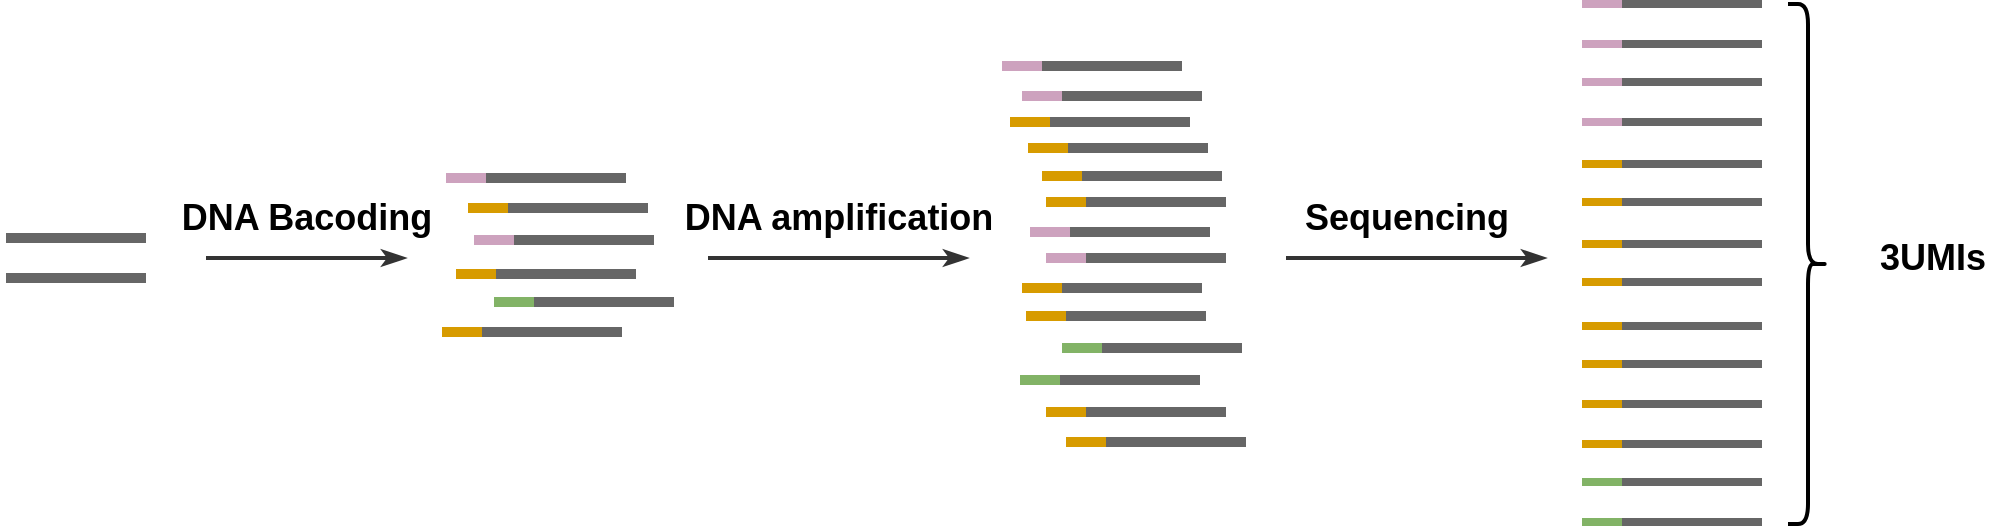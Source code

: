 <mxfile version="18.1.3" type="github">
  <diagram id="hOID2NO2qhy8Afpl9kij" name="Page-1">
    <mxGraphModel dx="1203" dy="731" grid="1" gridSize="10" guides="1" tooltips="1" connect="1" arrows="1" fold="1" page="1" pageScale="1" pageWidth="827" pageHeight="1169" math="0" shadow="0">
      <root>
        <mxCell id="0" />
        <mxCell id="1" parent="0" />
        <mxCell id="WEG5uXrDfeSpom00rCed-1" value="" style="endArrow=none;html=1;rounded=0;strokeWidth=5;strokeColor=#666666;jumpSize=10;shadow=0;arcSize=30;" edge="1" parent="1">
          <mxGeometry width="50" height="50" relative="1" as="geometry">
            <mxPoint x="50" y="350" as="sourcePoint" />
            <mxPoint x="120" y="350" as="targetPoint" />
          </mxGeometry>
        </mxCell>
        <mxCell id="WEG5uXrDfeSpom00rCed-2" value="" style="endArrow=none;html=1;rounded=0;strokeWidth=5;strokeColor=#666666;jumpSize=10;shadow=0;arcSize=30;" edge="1" parent="1">
          <mxGeometry width="50" height="50" relative="1" as="geometry">
            <mxPoint x="50" y="370" as="sourcePoint" />
            <mxPoint x="120" y="370" as="targetPoint" />
          </mxGeometry>
        </mxCell>
        <mxCell id="WEG5uXrDfeSpom00rCed-8" value="" style="endArrow=none;html=1;rounded=0;strokeWidth=5;strokeColor=#666666;" edge="1" parent="1">
          <mxGeometry width="50" height="50" relative="1" as="geometry">
            <mxPoint x="304" y="351" as="sourcePoint" />
            <mxPoint x="374" y="351" as="targetPoint" />
          </mxGeometry>
        </mxCell>
        <mxCell id="WEG5uXrDfeSpom00rCed-9" value="" style="endArrow=none;html=1;rounded=0;strokeWidth=5;strokeColor=#666666;" edge="1" parent="1">
          <mxGeometry width="50" height="50" relative="1" as="geometry">
            <mxPoint x="290" y="320" as="sourcePoint" />
            <mxPoint x="360" y="320" as="targetPoint" />
          </mxGeometry>
        </mxCell>
        <mxCell id="WEG5uXrDfeSpom00rCed-10" value="" style="endArrow=none;html=1;rounded=0;strokeWidth=5;strokeColor=#666666;" edge="1" parent="1">
          <mxGeometry width="50" height="50" relative="1" as="geometry">
            <mxPoint x="301" y="335" as="sourcePoint" />
            <mxPoint x="371" y="335" as="targetPoint" />
          </mxGeometry>
        </mxCell>
        <mxCell id="WEG5uXrDfeSpom00rCed-11" value="" style="endArrow=none;html=1;rounded=0;strokeWidth=5;strokeColor=#666666;" edge="1" parent="1">
          <mxGeometry width="50" height="50" relative="1" as="geometry">
            <mxPoint x="295" y="368" as="sourcePoint" />
            <mxPoint x="365" y="368" as="targetPoint" />
          </mxGeometry>
        </mxCell>
        <mxCell id="WEG5uXrDfeSpom00rCed-12" value="" style="endArrow=none;html=1;rounded=0;strokeWidth=5;strokeColor=#666666;" edge="1" parent="1">
          <mxGeometry width="50" height="50" relative="1" as="geometry">
            <mxPoint x="288" y="397" as="sourcePoint" />
            <mxPoint x="358" y="397" as="targetPoint" />
          </mxGeometry>
        </mxCell>
        <mxCell id="WEG5uXrDfeSpom00rCed-13" value="" style="endArrow=none;html=1;rounded=0;strokeWidth=5;strokeColor=#666666;" edge="1" parent="1">
          <mxGeometry width="50" height="50" relative="1" as="geometry">
            <mxPoint x="314" y="382" as="sourcePoint" />
            <mxPoint x="384" y="382" as="targetPoint" />
          </mxGeometry>
        </mxCell>
        <mxCell id="WEG5uXrDfeSpom00rCed-18" value="" style="endArrow=none;html=1;rounded=0;strokeWidth=5;strokeColor=#CDA2BE;" edge="1" parent="1">
          <mxGeometry width="50" height="50" relative="1" as="geometry">
            <mxPoint x="284" y="351" as="sourcePoint" />
            <mxPoint x="304" y="351" as="targetPoint" />
          </mxGeometry>
        </mxCell>
        <mxCell id="WEG5uXrDfeSpom00rCed-19" value="" style="endArrow=none;html=1;rounded=0;strokeWidth=5;strokeColor=#CDA2BE;fillColor=#e1d5e7;" edge="1" parent="1">
          <mxGeometry width="50" height="50" relative="1" as="geometry">
            <mxPoint x="270" y="320" as="sourcePoint" />
            <mxPoint x="290" y="320" as="targetPoint" />
          </mxGeometry>
        </mxCell>
        <mxCell id="WEG5uXrDfeSpom00rCed-20" value="" style="endArrow=none;html=1;rounded=0;strokeWidth=5;strokeColor=#d79b00;fillColor=#ffe6cc;" edge="1" parent="1">
          <mxGeometry width="50" height="50" relative="1" as="geometry">
            <mxPoint x="281" y="335" as="sourcePoint" />
            <mxPoint x="301" y="335" as="targetPoint" />
          </mxGeometry>
        </mxCell>
        <mxCell id="WEG5uXrDfeSpom00rCed-21" value="" style="endArrow=none;html=1;rounded=0;strokeWidth=5;strokeColor=#d79b00;fillColor=#ffe6cc;" edge="1" parent="1">
          <mxGeometry width="50" height="50" relative="1" as="geometry">
            <mxPoint x="275" y="368" as="sourcePoint" />
            <mxPoint x="295" y="368" as="targetPoint" />
          </mxGeometry>
        </mxCell>
        <mxCell id="WEG5uXrDfeSpom00rCed-22" value="" style="endArrow=none;html=1;rounded=0;strokeWidth=5;strokeColor=#d79b00;fillColor=#ffe6cc;" edge="1" parent="1">
          <mxGeometry width="50" height="50" relative="1" as="geometry">
            <mxPoint x="268" y="397" as="sourcePoint" />
            <mxPoint x="288" y="397" as="targetPoint" />
          </mxGeometry>
        </mxCell>
        <mxCell id="WEG5uXrDfeSpom00rCed-23" value="" style="endArrow=none;html=1;rounded=0;strokeWidth=5;strokeColor=#82b366;fillColor=#d5e8d4;" edge="1" parent="1">
          <mxGeometry width="50" height="50" relative="1" as="geometry">
            <mxPoint x="294" y="382" as="sourcePoint" />
            <mxPoint x="314" y="382" as="targetPoint" />
          </mxGeometry>
        </mxCell>
        <mxCell id="WEG5uXrDfeSpom00rCed-26" value="" style="endArrow=none;html=1;rounded=0;strokeWidth=4;strokeColor=#666666;" edge="1" parent="1">
          <mxGeometry width="50" height="50" relative="1" as="geometry">
            <mxPoint x="858" y="233" as="sourcePoint" />
            <mxPoint x="928" y="233" as="targetPoint" />
          </mxGeometry>
        </mxCell>
        <mxCell id="WEG5uXrDfeSpom00rCed-27" value="" style="endArrow=none;html=1;rounded=0;strokeWidth=4;strokeColor=#666666;" edge="1" parent="1">
          <mxGeometry width="50" height="50" relative="1" as="geometry">
            <mxPoint x="857" y="253" as="sourcePoint" />
            <mxPoint x="928" y="253" as="targetPoint" />
          </mxGeometry>
        </mxCell>
        <mxCell id="WEG5uXrDfeSpom00rCed-28" value="" style="endArrow=none;html=1;rounded=0;strokeWidth=4;strokeColor=#666666;" edge="1" parent="1">
          <mxGeometry width="50" height="50" relative="1" as="geometry">
            <mxPoint x="858" y="313" as="sourcePoint" />
            <mxPoint x="928" y="313" as="targetPoint" />
          </mxGeometry>
        </mxCell>
        <mxCell id="WEG5uXrDfeSpom00rCed-29" value="" style="endArrow=none;html=1;rounded=0;strokeWidth=4;strokeColor=#666666;" edge="1" parent="1">
          <mxGeometry width="50" height="50" relative="1" as="geometry">
            <mxPoint x="857" y="332" as="sourcePoint" />
            <mxPoint x="928" y="332" as="targetPoint" />
          </mxGeometry>
        </mxCell>
        <mxCell id="WEG5uXrDfeSpom00rCed-30" value="" style="endArrow=none;html=1;rounded=0;strokeWidth=4;strokeColor=#666666;" edge="1" parent="1">
          <mxGeometry width="50" height="50" relative="1" as="geometry">
            <mxPoint x="857" y="353" as="sourcePoint" />
            <mxPoint x="928" y="353" as="targetPoint" />
          </mxGeometry>
        </mxCell>
        <mxCell id="WEG5uXrDfeSpom00rCed-31" value="" style="endArrow=none;html=1;rounded=0;strokeWidth=4;strokeColor=#666666;" edge="1" parent="1">
          <mxGeometry width="50" height="50" relative="1" as="geometry">
            <mxPoint x="858" y="472" as="sourcePoint" />
            <mxPoint x="928" y="472" as="targetPoint" />
          </mxGeometry>
        </mxCell>
        <mxCell id="WEG5uXrDfeSpom00rCed-32" value="" style="endArrow=none;html=1;rounded=0;strokeWidth=4;strokeColor=#CDA2BE;" edge="1" parent="1">
          <mxGeometry width="50" height="50" relative="1" as="geometry">
            <mxPoint x="838" y="233" as="sourcePoint" />
            <mxPoint x="858" y="233" as="targetPoint" />
          </mxGeometry>
        </mxCell>
        <mxCell id="WEG5uXrDfeSpom00rCed-33" value="" style="endArrow=none;html=1;rounded=0;strokeWidth=4;strokeColor=#CDA2BE;fillColor=#e1d5e7;" edge="1" parent="1">
          <mxGeometry width="50" height="50" relative="1" as="geometry">
            <mxPoint x="838" y="253" as="sourcePoint" />
            <mxPoint x="858" y="253" as="targetPoint" />
          </mxGeometry>
        </mxCell>
        <mxCell id="WEG5uXrDfeSpom00rCed-34" value="" style="endArrow=none;html=1;rounded=0;strokeWidth=4;strokeColor=#d79b00;fillColor=#ffe6cc;" edge="1" parent="1">
          <mxGeometry width="50" height="50" relative="1" as="geometry">
            <mxPoint x="838" y="313" as="sourcePoint" />
            <mxPoint x="858" y="313" as="targetPoint" />
          </mxGeometry>
        </mxCell>
        <mxCell id="WEG5uXrDfeSpom00rCed-35" value="" style="endArrow=none;html=1;rounded=0;strokeWidth=4;strokeColor=#d79b00;fillColor=#ffe6cc;" edge="1" parent="1">
          <mxGeometry width="50" height="50" relative="1" as="geometry">
            <mxPoint x="838" y="332" as="sourcePoint" />
            <mxPoint x="858" y="332" as="targetPoint" />
          </mxGeometry>
        </mxCell>
        <mxCell id="WEG5uXrDfeSpom00rCed-36" value="" style="endArrow=none;html=1;rounded=0;strokeWidth=4;strokeColor=#d79b00;fillColor=#ffe6cc;" edge="1" parent="1">
          <mxGeometry width="50" height="50" relative="1" as="geometry">
            <mxPoint x="838" y="353" as="sourcePoint" />
            <mxPoint x="858" y="353" as="targetPoint" />
          </mxGeometry>
        </mxCell>
        <mxCell id="WEG5uXrDfeSpom00rCed-37" value="" style="endArrow=none;html=1;rounded=0;strokeWidth=4;strokeColor=#82b366;fillColor=#d5e8d4;" edge="1" parent="1">
          <mxGeometry width="50" height="50" relative="1" as="geometry">
            <mxPoint x="838" y="472" as="sourcePoint" />
            <mxPoint x="858" y="472" as="targetPoint" />
          </mxGeometry>
        </mxCell>
        <mxCell id="WEG5uXrDfeSpom00rCed-38" value="" style="endArrow=none;html=1;rounded=0;strokeWidth=4;strokeColor=#666666;" edge="1" parent="1">
          <mxGeometry width="50" height="50" relative="1" as="geometry">
            <mxPoint x="858" y="272" as="sourcePoint" />
            <mxPoint x="928" y="272" as="targetPoint" />
          </mxGeometry>
        </mxCell>
        <mxCell id="WEG5uXrDfeSpom00rCed-39" value="" style="endArrow=none;html=1;rounded=0;strokeWidth=4;strokeColor=#666666;" edge="1" parent="1">
          <mxGeometry width="50" height="50" relative="1" as="geometry">
            <mxPoint x="857" y="292" as="sourcePoint" />
            <mxPoint x="928" y="292" as="targetPoint" />
          </mxGeometry>
        </mxCell>
        <mxCell id="WEG5uXrDfeSpom00rCed-40" value="" style="endArrow=none;html=1;rounded=0;strokeWidth=4;strokeColor=#CDA2BE;" edge="1" parent="1">
          <mxGeometry width="50" height="50" relative="1" as="geometry">
            <mxPoint x="838" y="272" as="sourcePoint" />
            <mxPoint x="858" y="272" as="targetPoint" />
          </mxGeometry>
        </mxCell>
        <mxCell id="WEG5uXrDfeSpom00rCed-41" value="" style="endArrow=none;html=1;rounded=0;strokeWidth=4;strokeColor=#CDA2BE;fillColor=#e1d5e7;" edge="1" parent="1">
          <mxGeometry width="50" height="50" relative="1" as="geometry">
            <mxPoint x="838" y="292" as="sourcePoint" />
            <mxPoint x="858" y="292" as="targetPoint" />
          </mxGeometry>
        </mxCell>
        <mxCell id="WEG5uXrDfeSpom00rCed-42" value="" style="endArrow=none;html=1;rounded=0;strokeWidth=4;strokeColor=#666666;" edge="1" parent="1">
          <mxGeometry width="50" height="50" relative="1" as="geometry">
            <mxPoint x="858" y="372" as="sourcePoint" />
            <mxPoint x="928" y="372" as="targetPoint" />
          </mxGeometry>
        </mxCell>
        <mxCell id="WEG5uXrDfeSpom00rCed-43" value="" style="endArrow=none;html=1;rounded=0;strokeWidth=4;strokeColor=#666666;" edge="1" parent="1">
          <mxGeometry width="50" height="50" relative="1" as="geometry">
            <mxPoint x="857" y="394.0" as="sourcePoint" />
            <mxPoint x="928" y="394.0" as="targetPoint" />
          </mxGeometry>
        </mxCell>
        <mxCell id="WEG5uXrDfeSpom00rCed-44" value="" style="endArrow=none;html=1;rounded=0;strokeWidth=4;strokeColor=#666666;" edge="1" parent="1">
          <mxGeometry width="50" height="50" relative="1" as="geometry">
            <mxPoint x="857" y="413.0" as="sourcePoint" />
            <mxPoint x="928" y="413.0" as="targetPoint" />
          </mxGeometry>
        </mxCell>
        <mxCell id="WEG5uXrDfeSpom00rCed-45" value="" style="endArrow=none;html=1;rounded=0;strokeWidth=4;strokeColor=#d79b00;fillColor=#ffe6cc;" edge="1" parent="1">
          <mxGeometry width="50" height="50" relative="1" as="geometry">
            <mxPoint x="838" y="372" as="sourcePoint" />
            <mxPoint x="858" y="372" as="targetPoint" />
          </mxGeometry>
        </mxCell>
        <mxCell id="WEG5uXrDfeSpom00rCed-46" value="" style="endArrow=none;html=1;rounded=0;strokeWidth=4;strokeColor=#d79b00;fillColor=#ffe6cc;" edge="1" parent="1">
          <mxGeometry width="50" height="50" relative="1" as="geometry">
            <mxPoint x="838" y="394.0" as="sourcePoint" />
            <mxPoint x="858" y="394.0" as="targetPoint" />
          </mxGeometry>
        </mxCell>
        <mxCell id="WEG5uXrDfeSpom00rCed-47" value="" style="endArrow=none;html=1;rounded=0;strokeWidth=4;strokeColor=#d79b00;fillColor=#ffe6cc;" edge="1" parent="1">
          <mxGeometry width="50" height="50" relative="1" as="geometry">
            <mxPoint x="838" y="413.0" as="sourcePoint" />
            <mxPoint x="858" y="413.0" as="targetPoint" />
          </mxGeometry>
        </mxCell>
        <mxCell id="WEG5uXrDfeSpom00rCed-48" value="" style="endArrow=none;html=1;rounded=0;strokeWidth=4;strokeColor=#666666;" edge="1" parent="1">
          <mxGeometry width="50" height="50" relative="1" as="geometry">
            <mxPoint x="858" y="492.0" as="sourcePoint" />
            <mxPoint x="928" y="492.0" as="targetPoint" />
          </mxGeometry>
        </mxCell>
        <mxCell id="WEG5uXrDfeSpom00rCed-49" value="" style="endArrow=none;html=1;rounded=0;strokeWidth=4;strokeColor=#82b366;fillColor=#d5e8d4;" edge="1" parent="1">
          <mxGeometry width="50" height="50" relative="1" as="geometry">
            <mxPoint x="838" y="492.0" as="sourcePoint" />
            <mxPoint x="858" y="492.0" as="targetPoint" />
          </mxGeometry>
        </mxCell>
        <mxCell id="WEG5uXrDfeSpom00rCed-50" value="" style="endArrow=none;html=1;rounded=0;strokeWidth=4;strokeColor=#666666;" edge="1" parent="1">
          <mxGeometry width="50" height="50" relative="1" as="geometry">
            <mxPoint x="857" y="433.0" as="sourcePoint" />
            <mxPoint x="928" y="433.0" as="targetPoint" />
          </mxGeometry>
        </mxCell>
        <mxCell id="WEG5uXrDfeSpom00rCed-51" value="" style="endArrow=none;html=1;rounded=0;strokeWidth=4;strokeColor=#666666;" edge="1" parent="1">
          <mxGeometry width="50" height="50" relative="1" as="geometry">
            <mxPoint x="857" y="453.0" as="sourcePoint" />
            <mxPoint x="928" y="453.0" as="targetPoint" />
          </mxGeometry>
        </mxCell>
        <mxCell id="WEG5uXrDfeSpom00rCed-52" value="" style="endArrow=none;html=1;rounded=0;strokeWidth=4;strokeColor=#d79b00;fillColor=#ffe6cc;" edge="1" parent="1">
          <mxGeometry width="50" height="50" relative="1" as="geometry">
            <mxPoint x="838" y="433.0" as="sourcePoint" />
            <mxPoint x="858" y="433.0" as="targetPoint" />
          </mxGeometry>
        </mxCell>
        <mxCell id="WEG5uXrDfeSpom00rCed-53" value="" style="endArrow=none;html=1;rounded=0;strokeWidth=4;strokeColor=#d79b00;fillColor=#ffe6cc;" edge="1" parent="1">
          <mxGeometry width="50" height="50" relative="1" as="geometry">
            <mxPoint x="838" y="453.0" as="sourcePoint" />
            <mxPoint x="858" y="453.0" as="targetPoint" />
          </mxGeometry>
        </mxCell>
        <mxCell id="WEG5uXrDfeSpom00rCed-54" value="" style="endArrow=classicThin;html=1;rounded=0;strokeColor=#333333;strokeWidth=2;endFill=1;" edge="1" parent="1">
          <mxGeometry width="50" height="50" relative="1" as="geometry">
            <mxPoint x="150" y="360" as="sourcePoint" />
            <mxPoint x="250" y="360" as="targetPoint" />
          </mxGeometry>
        </mxCell>
        <mxCell id="WEG5uXrDfeSpom00rCed-56" value="" style="endArrow=classicThin;html=1;rounded=0;strokeColor=#333333;strokeWidth=2;endFill=1;" edge="1" parent="1">
          <mxGeometry width="50" height="50" relative="1" as="geometry">
            <mxPoint x="690" y="360" as="sourcePoint" />
            <mxPoint x="820" y="360" as="targetPoint" />
          </mxGeometry>
        </mxCell>
        <mxCell id="WEG5uXrDfeSpom00rCed-57" value="" style="endArrow=none;html=1;rounded=0;strokeWidth=5;strokeColor=#666666;" edge="1" parent="1">
          <mxGeometry width="50" height="50" relative="1" as="geometry">
            <mxPoint x="568" y="264" as="sourcePoint" />
            <mxPoint x="638" y="264" as="targetPoint" />
          </mxGeometry>
        </mxCell>
        <mxCell id="WEG5uXrDfeSpom00rCed-58" value="" style="endArrow=none;html=1;rounded=0;strokeWidth=5;strokeColor=#CDA2BE;fillColor=#e1d5e7;" edge="1" parent="1">
          <mxGeometry width="50" height="50" relative="1" as="geometry">
            <mxPoint x="548" y="264" as="sourcePoint" />
            <mxPoint x="568" y="264" as="targetPoint" />
          </mxGeometry>
        </mxCell>
        <mxCell id="WEG5uXrDfeSpom00rCed-59" value="" style="endArrow=none;html=1;rounded=0;strokeWidth=5;strokeColor=#666666;" edge="1" parent="1">
          <mxGeometry width="50" height="50" relative="1" as="geometry">
            <mxPoint x="578" y="279" as="sourcePoint" />
            <mxPoint x="648" y="279" as="targetPoint" />
          </mxGeometry>
        </mxCell>
        <mxCell id="WEG5uXrDfeSpom00rCed-60" value="" style="endArrow=none;html=1;rounded=0;strokeWidth=5;strokeColor=#CDA2BE;fillColor=#e1d5e7;" edge="1" parent="1">
          <mxGeometry width="50" height="50" relative="1" as="geometry">
            <mxPoint x="558" y="279" as="sourcePoint" />
            <mxPoint x="578" y="279" as="targetPoint" />
          </mxGeometry>
        </mxCell>
        <mxCell id="WEG5uXrDfeSpom00rCed-61" value="" style="endArrow=none;html=1;rounded=0;strokeWidth=5;strokeColor=#666666;" edge="1" parent="1">
          <mxGeometry width="50" height="50" relative="1" as="geometry">
            <mxPoint x="582" y="347" as="sourcePoint" />
            <mxPoint x="652" y="347" as="targetPoint" />
          </mxGeometry>
        </mxCell>
        <mxCell id="WEG5uXrDfeSpom00rCed-62" value="" style="endArrow=none;html=1;rounded=0;strokeWidth=5;strokeColor=#CDA2BE;fillColor=#e1d5e7;" edge="1" parent="1">
          <mxGeometry width="50" height="50" relative="1" as="geometry">
            <mxPoint x="562" y="347" as="sourcePoint" />
            <mxPoint x="582" y="347" as="targetPoint" />
          </mxGeometry>
        </mxCell>
        <mxCell id="WEG5uXrDfeSpom00rCed-63" value="" style="endArrow=none;html=1;rounded=0;strokeWidth=5;strokeColor=#666666;" edge="1" parent="1">
          <mxGeometry width="50" height="50" relative="1" as="geometry">
            <mxPoint x="590" y="360" as="sourcePoint" />
            <mxPoint x="660" y="360" as="targetPoint" />
          </mxGeometry>
        </mxCell>
        <mxCell id="WEG5uXrDfeSpom00rCed-64" value="" style="endArrow=none;html=1;rounded=0;strokeWidth=5;strokeColor=#CDA2BE;fillColor=#e1d5e7;" edge="1" parent="1">
          <mxGeometry width="50" height="50" relative="1" as="geometry">
            <mxPoint x="570" y="360" as="sourcePoint" />
            <mxPoint x="590" y="360" as="targetPoint" />
          </mxGeometry>
        </mxCell>
        <mxCell id="WEG5uXrDfeSpom00rCed-65" value="" style="endArrow=none;html=1;rounded=0;strokeWidth=5;strokeColor=#666666;" edge="1" parent="1">
          <mxGeometry width="50" height="50" relative="1" as="geometry">
            <mxPoint x="572" y="292" as="sourcePoint" />
            <mxPoint x="642" y="292" as="targetPoint" />
          </mxGeometry>
        </mxCell>
        <mxCell id="WEG5uXrDfeSpom00rCed-66" value="" style="endArrow=none;html=1;rounded=0;strokeWidth=5;strokeColor=#d79b00;fillColor=#ffe6cc;" edge="1" parent="1">
          <mxGeometry width="50" height="50" relative="1" as="geometry">
            <mxPoint x="552" y="292" as="sourcePoint" />
            <mxPoint x="572" y="292" as="targetPoint" />
          </mxGeometry>
        </mxCell>
        <mxCell id="WEG5uXrDfeSpom00rCed-67" value="" style="endArrow=none;html=1;rounded=0;strokeWidth=5;strokeColor=#666666;" edge="1" parent="1">
          <mxGeometry width="50" height="50" relative="1" as="geometry">
            <mxPoint x="581" y="305" as="sourcePoint" />
            <mxPoint x="651" y="305" as="targetPoint" />
          </mxGeometry>
        </mxCell>
        <mxCell id="WEG5uXrDfeSpom00rCed-68" value="" style="endArrow=none;html=1;rounded=0;strokeWidth=5;strokeColor=#d79b00;fillColor=#ffe6cc;" edge="1" parent="1">
          <mxGeometry width="50" height="50" relative="1" as="geometry">
            <mxPoint x="561" y="305" as="sourcePoint" />
            <mxPoint x="581" y="305" as="targetPoint" />
          </mxGeometry>
        </mxCell>
        <mxCell id="WEG5uXrDfeSpom00rCed-69" value="" style="endArrow=none;html=1;rounded=0;strokeWidth=5;strokeColor=#666666;" edge="1" parent="1">
          <mxGeometry width="50" height="50" relative="1" as="geometry">
            <mxPoint x="588" y="319" as="sourcePoint" />
            <mxPoint x="658" y="319" as="targetPoint" />
          </mxGeometry>
        </mxCell>
        <mxCell id="WEG5uXrDfeSpom00rCed-70" value="" style="endArrow=none;html=1;rounded=0;strokeWidth=5;strokeColor=#d79b00;fillColor=#ffe6cc;" edge="1" parent="1">
          <mxGeometry width="50" height="50" relative="1" as="geometry">
            <mxPoint x="568" y="319" as="sourcePoint" />
            <mxPoint x="588" y="319" as="targetPoint" />
          </mxGeometry>
        </mxCell>
        <mxCell id="WEG5uXrDfeSpom00rCed-71" value="" style="endArrow=none;html=1;rounded=0;strokeWidth=5;strokeColor=#666666;" edge="1" parent="1">
          <mxGeometry width="50" height="50" relative="1" as="geometry">
            <mxPoint x="590" y="332" as="sourcePoint" />
            <mxPoint x="660" y="332" as="targetPoint" />
          </mxGeometry>
        </mxCell>
        <mxCell id="WEG5uXrDfeSpom00rCed-72" value="" style="endArrow=none;html=1;rounded=0;strokeWidth=5;strokeColor=#d79b00;fillColor=#ffe6cc;" edge="1" parent="1">
          <mxGeometry width="50" height="50" relative="1" as="geometry">
            <mxPoint x="570" y="332" as="sourcePoint" />
            <mxPoint x="590" y="332" as="targetPoint" />
          </mxGeometry>
        </mxCell>
        <mxCell id="WEG5uXrDfeSpom00rCed-73" value="" style="endArrow=none;html=1;rounded=0;strokeWidth=5;strokeColor=#666666;" edge="1" parent="1">
          <mxGeometry width="50" height="50" relative="1" as="geometry">
            <mxPoint x="578" y="375" as="sourcePoint" />
            <mxPoint x="648" y="375" as="targetPoint" />
          </mxGeometry>
        </mxCell>
        <mxCell id="WEG5uXrDfeSpom00rCed-74" value="" style="endArrow=none;html=1;rounded=0;strokeWidth=5;strokeColor=#d79b00;fillColor=#ffe6cc;" edge="1" parent="1">
          <mxGeometry width="50" height="50" relative="1" as="geometry">
            <mxPoint x="558" y="375" as="sourcePoint" />
            <mxPoint x="578" y="375" as="targetPoint" />
          </mxGeometry>
        </mxCell>
        <mxCell id="WEG5uXrDfeSpom00rCed-75" value="" style="endArrow=none;html=1;rounded=0;strokeWidth=5;strokeColor=#666666;" edge="1" parent="1">
          <mxGeometry width="50" height="50" relative="1" as="geometry">
            <mxPoint x="580" y="389" as="sourcePoint" />
            <mxPoint x="650" y="389" as="targetPoint" />
          </mxGeometry>
        </mxCell>
        <mxCell id="WEG5uXrDfeSpom00rCed-76" value="" style="endArrow=none;html=1;rounded=0;strokeWidth=5;strokeColor=#d79b00;fillColor=#ffe6cc;" edge="1" parent="1">
          <mxGeometry width="50" height="50" relative="1" as="geometry">
            <mxPoint x="560" y="389" as="sourcePoint" />
            <mxPoint x="580" y="389" as="targetPoint" />
          </mxGeometry>
        </mxCell>
        <mxCell id="WEG5uXrDfeSpom00rCed-77" value="" style="endArrow=none;html=1;rounded=0;strokeWidth=5;strokeColor=#666666;" edge="1" parent="1">
          <mxGeometry width="50" height="50" relative="1" as="geometry">
            <mxPoint x="598" y="405" as="sourcePoint" />
            <mxPoint x="668" y="405" as="targetPoint" />
          </mxGeometry>
        </mxCell>
        <mxCell id="WEG5uXrDfeSpom00rCed-78" value="" style="endArrow=none;html=1;rounded=0;strokeWidth=5;strokeColor=#82b366;fillColor=#d5e8d4;" edge="1" parent="1">
          <mxGeometry width="50" height="50" relative="1" as="geometry">
            <mxPoint x="578" y="405" as="sourcePoint" />
            <mxPoint x="598" y="405" as="targetPoint" />
          </mxGeometry>
        </mxCell>
        <mxCell id="WEG5uXrDfeSpom00rCed-79" value="" style="endArrow=none;html=1;rounded=0;strokeWidth=5;strokeColor=#666666;" edge="1" parent="1">
          <mxGeometry width="50" height="50" relative="1" as="geometry">
            <mxPoint x="577" y="421" as="sourcePoint" />
            <mxPoint x="647" y="421" as="targetPoint" />
          </mxGeometry>
        </mxCell>
        <mxCell id="WEG5uXrDfeSpom00rCed-80" value="" style="endArrow=none;html=1;rounded=0;strokeWidth=5;strokeColor=#82b366;fillColor=#d5e8d4;" edge="1" parent="1">
          <mxGeometry width="50" height="50" relative="1" as="geometry">
            <mxPoint x="557" y="421" as="sourcePoint" />
            <mxPoint x="577" y="421" as="targetPoint" />
          </mxGeometry>
        </mxCell>
        <mxCell id="WEG5uXrDfeSpom00rCed-81" value="" style="endArrow=none;html=1;rounded=0;strokeWidth=5;strokeColor=#666666;" edge="1" parent="1">
          <mxGeometry width="50" height="50" relative="1" as="geometry">
            <mxPoint x="590" y="437" as="sourcePoint" />
            <mxPoint x="660" y="437" as="targetPoint" />
          </mxGeometry>
        </mxCell>
        <mxCell id="WEG5uXrDfeSpom00rCed-82" value="" style="endArrow=none;html=1;rounded=0;strokeWidth=5;strokeColor=#d79b00;fillColor=#ffe6cc;" edge="1" parent="1">
          <mxGeometry width="50" height="50" relative="1" as="geometry">
            <mxPoint x="570" y="437" as="sourcePoint" />
            <mxPoint x="590" y="437" as="targetPoint" />
          </mxGeometry>
        </mxCell>
        <mxCell id="WEG5uXrDfeSpom00rCed-83" value="" style="endArrow=none;html=1;rounded=0;strokeWidth=5;strokeColor=#666666;" edge="1" parent="1">
          <mxGeometry width="50" height="50" relative="1" as="geometry">
            <mxPoint x="600" y="452" as="sourcePoint" />
            <mxPoint x="670" y="452" as="targetPoint" />
          </mxGeometry>
        </mxCell>
        <mxCell id="WEG5uXrDfeSpom00rCed-84" value="" style="endArrow=none;html=1;rounded=0;strokeWidth=5;strokeColor=#d79b00;fillColor=#ffe6cc;" edge="1" parent="1">
          <mxGeometry width="50" height="50" relative="1" as="geometry">
            <mxPoint x="580" y="452" as="sourcePoint" />
            <mxPoint x="600" y="452" as="targetPoint" />
          </mxGeometry>
        </mxCell>
        <mxCell id="WEG5uXrDfeSpom00rCed-91" value="" style="shape=curlyBracket;whiteSpace=wrap;html=1;rounded=1;flipH=1;fillColor=none;strokeWidth=2;" vertex="1" parent="1">
          <mxGeometry x="941" y="233" width="20" height="260" as="geometry" />
        </mxCell>
        <mxCell id="WEG5uXrDfeSpom00rCed-95" value="&lt;font style=&quot;font-size: 18px;&quot;&gt;&lt;b&gt;3UMIs&lt;/b&gt;&lt;/font&gt;" style="text;html=1;align=center;verticalAlign=middle;resizable=0;points=[];autosize=1;strokeColor=none;fillColor=none;" vertex="1" parent="1">
          <mxGeometry x="978" y="350" width="70" height="20" as="geometry" />
        </mxCell>
        <mxCell id="WEG5uXrDfeSpom00rCed-97" value="&lt;font style=&quot;font-size: 18px;&quot;&gt;&lt;b&gt;DNA Bacoding&lt;/b&gt;&lt;/font&gt;" style="text;html=1;align=center;verticalAlign=middle;resizable=0;points=[];autosize=1;strokeColor=none;fillColor=none;" vertex="1" parent="1">
          <mxGeometry x="130" y="330" width="140" height="20" as="geometry" />
        </mxCell>
        <mxCell id="WEG5uXrDfeSpom00rCed-100" value="&lt;font style=&quot;font-size: 18px;&quot;&gt;&lt;b&gt;Sequencing&lt;/b&gt;&lt;/font&gt;" style="text;html=1;align=center;verticalAlign=middle;resizable=0;points=[];autosize=1;strokeColor=none;fillColor=none;" vertex="1" parent="1">
          <mxGeometry x="690" y="330" width="120" height="20" as="geometry" />
        </mxCell>
        <mxCell id="WEG5uXrDfeSpom00rCed-101" value="" style="endArrow=classicThin;html=1;rounded=0;strokeColor=#333333;strokeWidth=2;endFill=1;" edge="1" parent="1">
          <mxGeometry width="50" height="50" relative="1" as="geometry">
            <mxPoint x="401" y="360" as="sourcePoint" />
            <mxPoint x="531" y="360" as="targetPoint" />
          </mxGeometry>
        </mxCell>
        <mxCell id="WEG5uXrDfeSpom00rCed-102" value="&lt;font style=&quot;font-size: 18px;&quot;&gt;&lt;b&gt;DNA amplification&lt;/b&gt;&lt;/font&gt;" style="text;html=1;align=center;verticalAlign=middle;resizable=0;points=[];autosize=1;strokeColor=none;fillColor=none;" vertex="1" parent="1">
          <mxGeometry x="381" y="330" width="170" height="20" as="geometry" />
        </mxCell>
      </root>
    </mxGraphModel>
  </diagram>
</mxfile>
